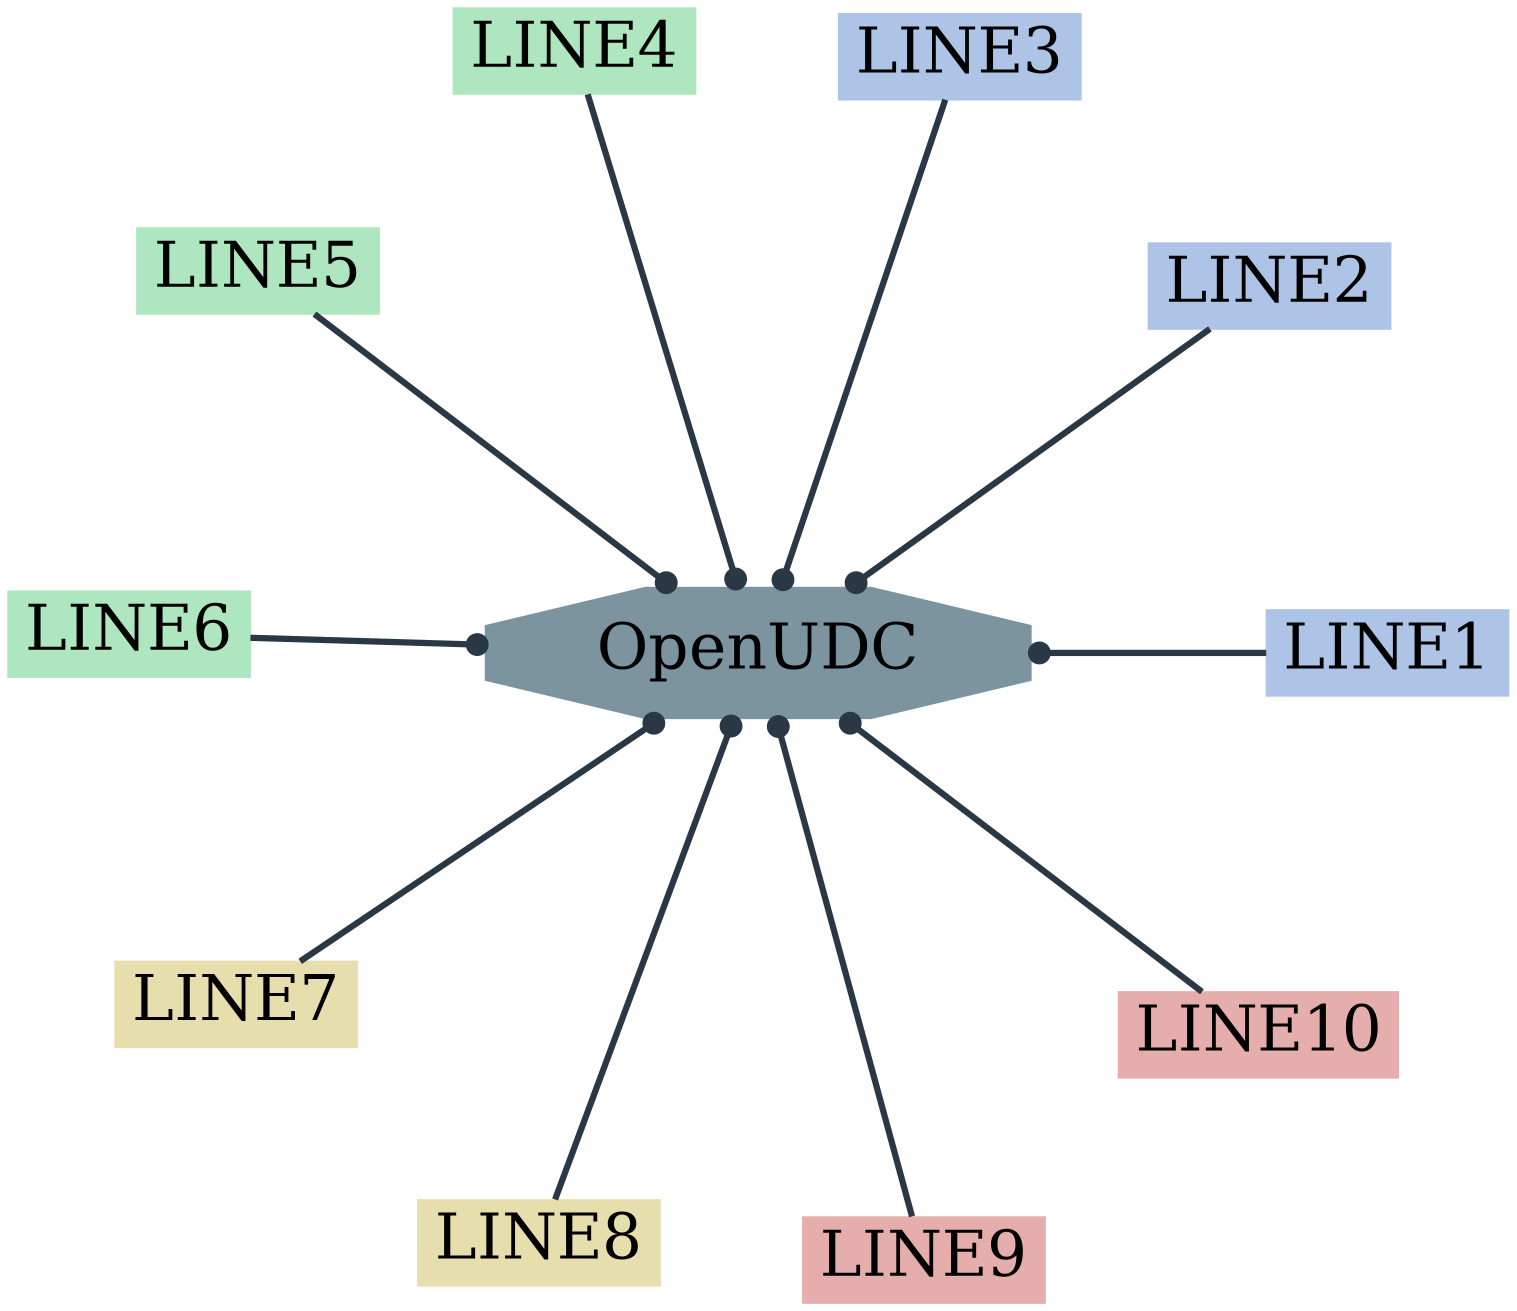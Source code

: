 digraph G { 
layout="circo";

edge [color="#2A3845"]; 
node [fontsize=30];

node [style=filled,color="#7c93a0"];


O[
shape=octagon
label="OpenUDC"
]

a[
shape=box
label="LINE1"
color="#adc4e6"
];

b[
shape=box
label="LINE2"
color="#adc4e6"
];

c[
shape=box
label="LINE3"
color= "#adc4e6"
];

d[
shape=box
label="LINE4"
color= "#ade6bf"
];

e[
shape=box
label="LINE5"
color= "#ade6bf"
];
f[
shape=box
label="LINE6"
color= "#ade6bf"
];

g[
shape=box
label="LINE7"
color="#e6dfad"
];

h[
shape=box
label="LINE8"
color="#e6dfad"
];

i[
shape=box
label="LINE9"
color="#e6adad"
];

j[
shape=box
label="LINE10"
color="#e6adad"
];






a -> O [ label=" ",color="#2A3845",arrowhead="dot",penwidth=3 ];
b -> O [ label=" ",color="#2A3845",arrowhead="dot",penwidth=3 ];
c -> O [ label=" ",color="#2A3845",arrowhead="dot",penwidth=3  ];
d -> O [ label=" ",color="#2A3845",arrowhead="dot",penwidth=3  ];
e -> O [ label=" ",color="#2A3845",arrowhead="dot",penwidth=3  ];
f -> O [ label=" ",color="#2A3845",arrowhead="dot",penwidth=3  ];
g -> O [ label=" ",color="#2A3845",arrowhead="dot",penwidth=3  ];
h -> O [ label=" ",color="#2A3845",arrowhead="dot" ,penwidth=3 ];
i -> O [ label=" ",color="#2A3845",arrowhead="dot" ,penwidth=3 ];
j -> O [ label=" ",color="#2A3845",arrowhead="dot",penwidth=3  ];

}
